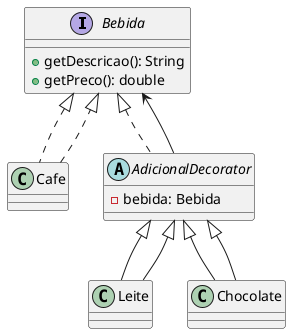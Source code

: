 @startuml Cafezin
interface Bebida {
    +getDescricao(): String
    +getPreco(): double
}

class Cafe implements Bebida

abstract class AdicionalDecorator implements Bebida {
    -bebida: Bebida
}

class Leite extends AdicionalDecorator
class Chocolate extends AdicionalDecorator

AdicionalDecorator --> Bebida
Leite --|> AdicionalDecorator
Chocolate --|> AdicionalDecorator
Cafe ..|> Bebida
@enduml
